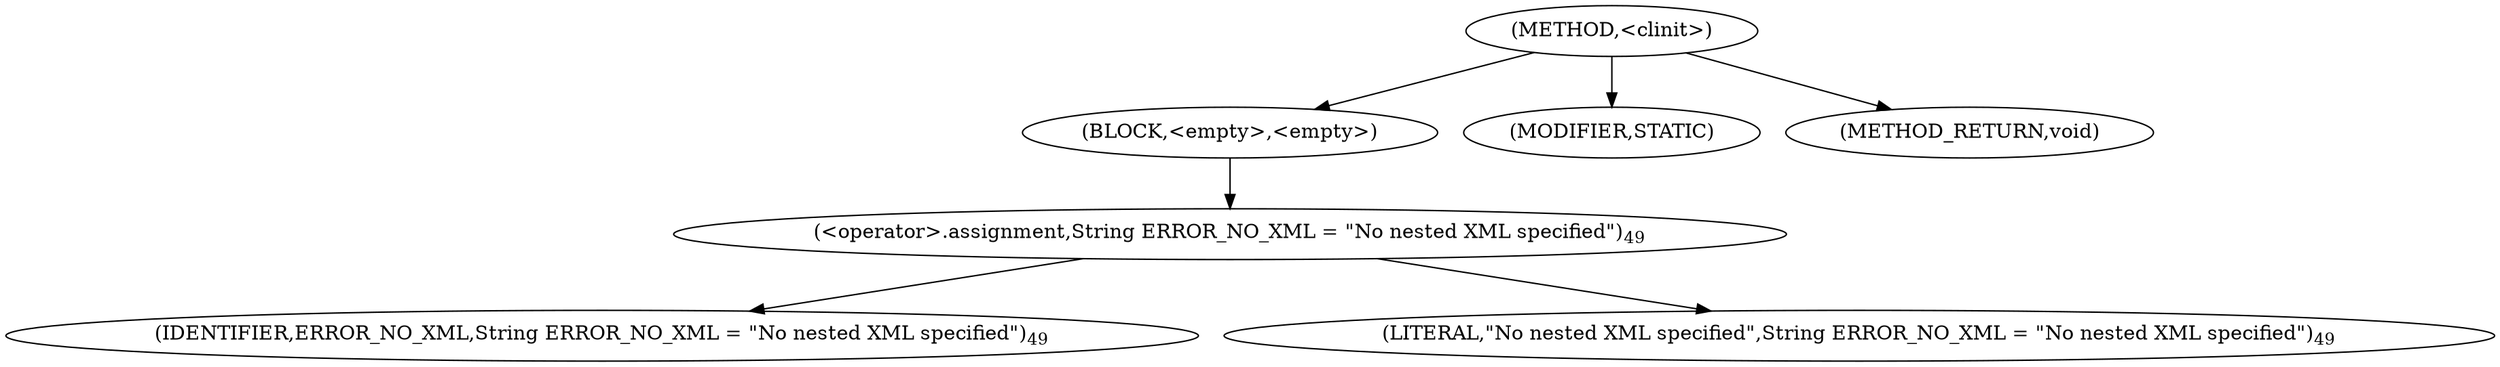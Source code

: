 digraph "&lt;clinit&gt;" {  
"144" [label = <(METHOD,&lt;clinit&gt;)> ]
"145" [label = <(BLOCK,&lt;empty&gt;,&lt;empty&gt;)> ]
"146" [label = <(&lt;operator&gt;.assignment,String ERROR_NO_XML = &quot;No nested XML specified&quot;)<SUB>49</SUB>> ]
"147" [label = <(IDENTIFIER,ERROR_NO_XML,String ERROR_NO_XML = &quot;No nested XML specified&quot;)<SUB>49</SUB>> ]
"148" [label = <(LITERAL,&quot;No nested XML specified&quot;,String ERROR_NO_XML = &quot;No nested XML specified&quot;)<SUB>49</SUB>> ]
"149" [label = <(MODIFIER,STATIC)> ]
"150" [label = <(METHOD_RETURN,void)> ]
  "144" -> "145" 
  "144" -> "149" 
  "144" -> "150" 
  "145" -> "146" 
  "146" -> "147" 
  "146" -> "148" 
}
